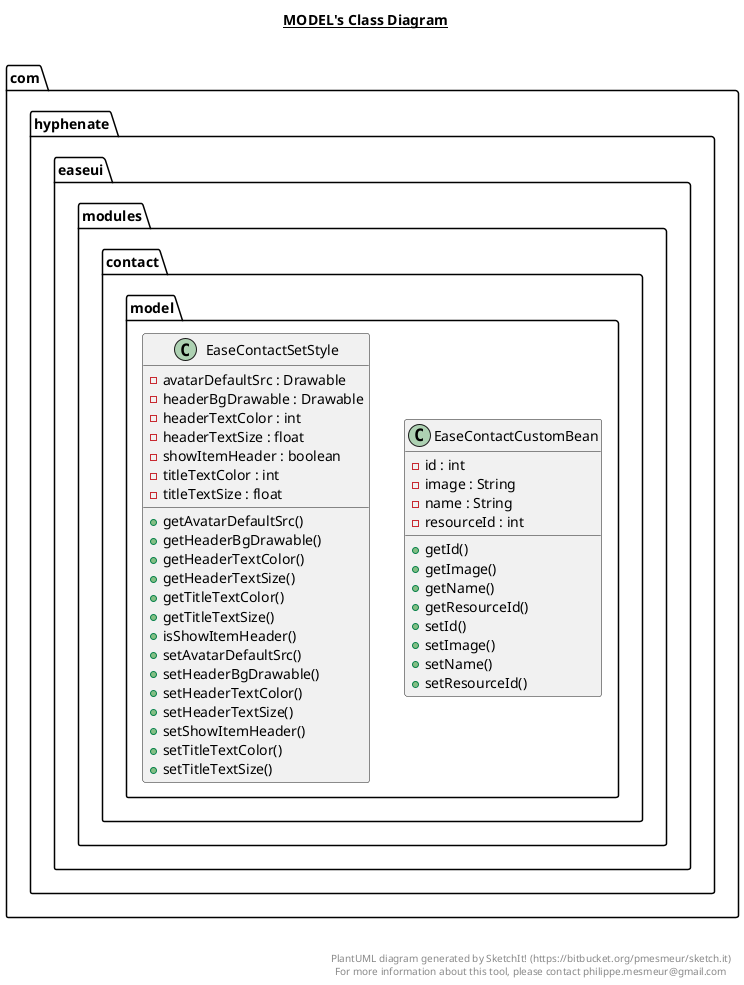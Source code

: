 @startuml

title __MODEL's Class Diagram__\n

  namespace com.hyphenate.easeui {
    namespace modules {
      namespace contact {
        namespace model {
          class com.hyphenate.easeui.modules.contact.model.EaseContactCustomBean {
              - id : int
              - image : String
              - name : String
              - resourceId : int
              + getId()
              + getImage()
              + getName()
              + getResourceId()
              + setId()
              + setImage()
              + setName()
              + setResourceId()
          }
        }
      }
    }
  }
  

  namespace com.hyphenate.easeui {
    namespace modules {
      namespace contact {
        namespace model {
          class com.hyphenate.easeui.modules.contact.model.EaseContactSetStyle {
              - avatarDefaultSrc : Drawable
              - headerBgDrawable : Drawable
              - headerTextColor : int
              - headerTextSize : float
              - showItemHeader : boolean
              - titleTextColor : int
              - titleTextSize : float
              + getAvatarDefaultSrc()
              + getHeaderBgDrawable()
              + getHeaderTextColor()
              + getHeaderTextSize()
              + getTitleTextColor()
              + getTitleTextSize()
              + isShowItemHeader()
              + setAvatarDefaultSrc()
              + setHeaderBgDrawable()
              + setHeaderTextColor()
              + setHeaderTextSize()
              + setShowItemHeader()
              + setTitleTextColor()
              + setTitleTextSize()
          }
        }
      }
    }
  }
  



right footer


PlantUML diagram generated by SketchIt! (https://bitbucket.org/pmesmeur/sketch.it)
For more information about this tool, please contact philippe.mesmeur@gmail.com
endfooter

@enduml

